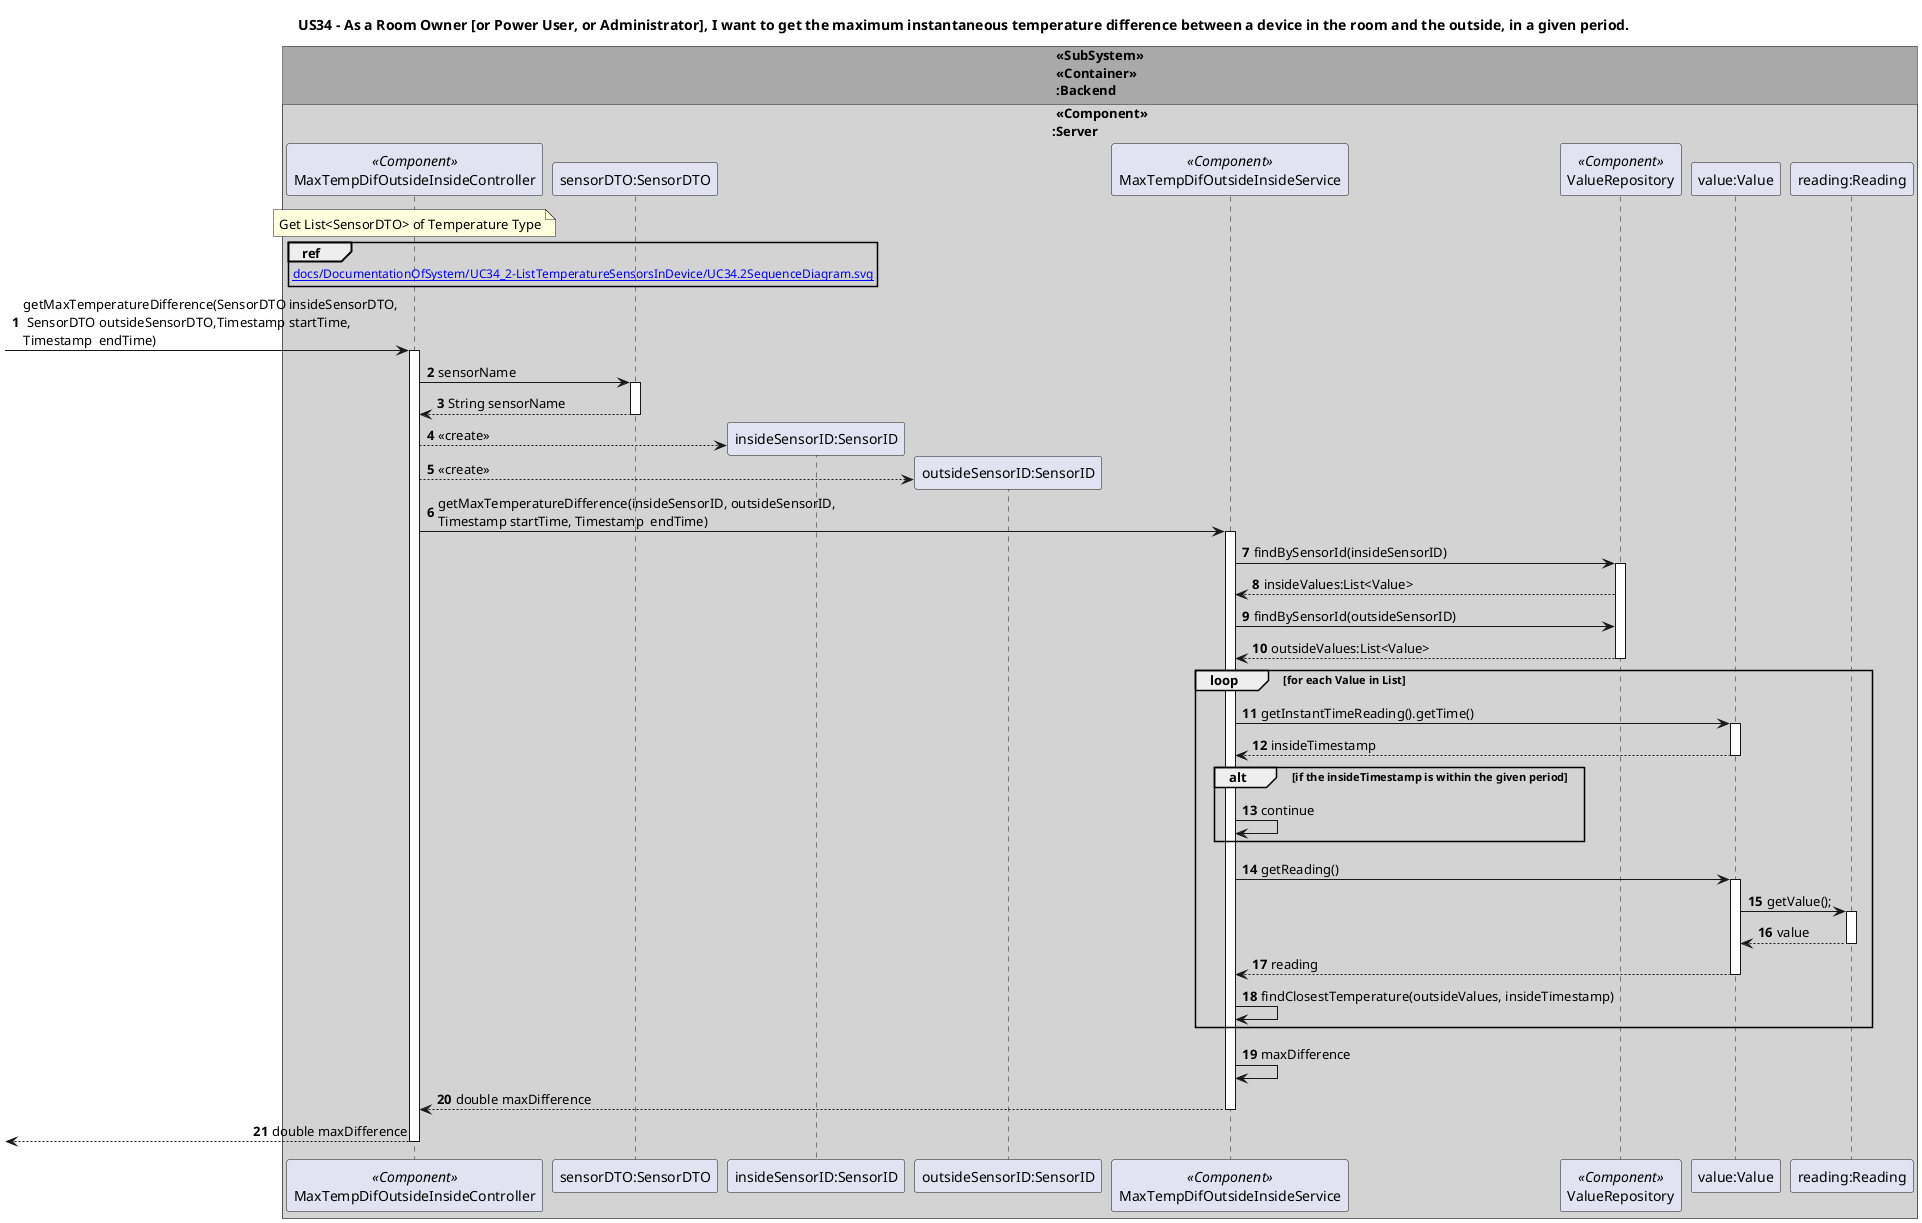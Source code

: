 @startuml
'https://plantuml.com/sequence-diagram
title US34 - As a Room Owner [or Power User, or Administrator], I want to get the maximum instantaneous temperature difference between a device in the room and the outside, in a given period.

autonumber
!pragma teoz true
box "<<SubSystem>>\n<<Container>>\n:Backend" #DarkGrey
box " <<Component>>\n:Server" #LightGrey
participant "MaxTempDifOutsideInsideController" as controller <<Component>>
participant "sensorDTO:SensorDTO" as sensorDTO
participant "insideSensorID:SensorID" as sensorID1
participant "outsideSensorID:SensorID" as sensorID2
participant "MaxTempDifOutsideInsideService" as service <<Component>>
participant "ValueRepository" as valueRepo <<Component>>
participant "value:Value" as value
participant "reading:Reading" as reading
end box
end box

note over controller: Get List<SensorDTO> of Temperature Type
ref over controller
[[docs/DocumentationOfSystem/UC34_2-ListTemperatureSensorsInDevice/UC34.2SequenceDiagram.svg]]
end ref
-> controller: getMaxTemperatureDifference(SensorDTO insideSensorDTO,\n SensorDTO outsideSensorDTO,Timestamp startTime, \nTimestamp  endTime)
activate controller
controller -> sensorDTO: sensorName
activate sensorDTO
sensorDTO --> controller: String sensorName
deactivate sensorDTO
controller --> sensorID1**: <<create>>
controller --> sensorID2**: <<create>>
controller -> service: getMaxTemperatureDifference(insideSensorID, outsideSensorID, \nTimestamp startTime, Timestamp  endTime)
activate service
service -> valueRepo: findBySensorId(insideSensorID)
activate valueRepo
valueRepo --> service: insideValues:List<Value>
service -> valueRepo: findBySensorId(outsideSensorID)
valueRepo --> service: outsideValues:List<Value>
deactivate valueRepo
loop for each Value in List
    service -> value: getInstantTimeReading().getTime()
    activate value
    value --> service: insideTimestamp
    deactivate value
    alt if the insideTimestamp is within the given period
    service -> service: continue
    end
    service -> value: getReading()
    activate value
    value -> reading: getValue();
    activate reading
    reading --> value: value
    deactivate reading
    value --> service: reading
    deactivate value
    service -> service: findClosestTemperature(outsideValues, insideTimestamp)
end
service -> service: maxDifference
service --> controller: double maxDifference
deactivate service
<-- controller: double maxDifference
deactivate controller
@enduml
